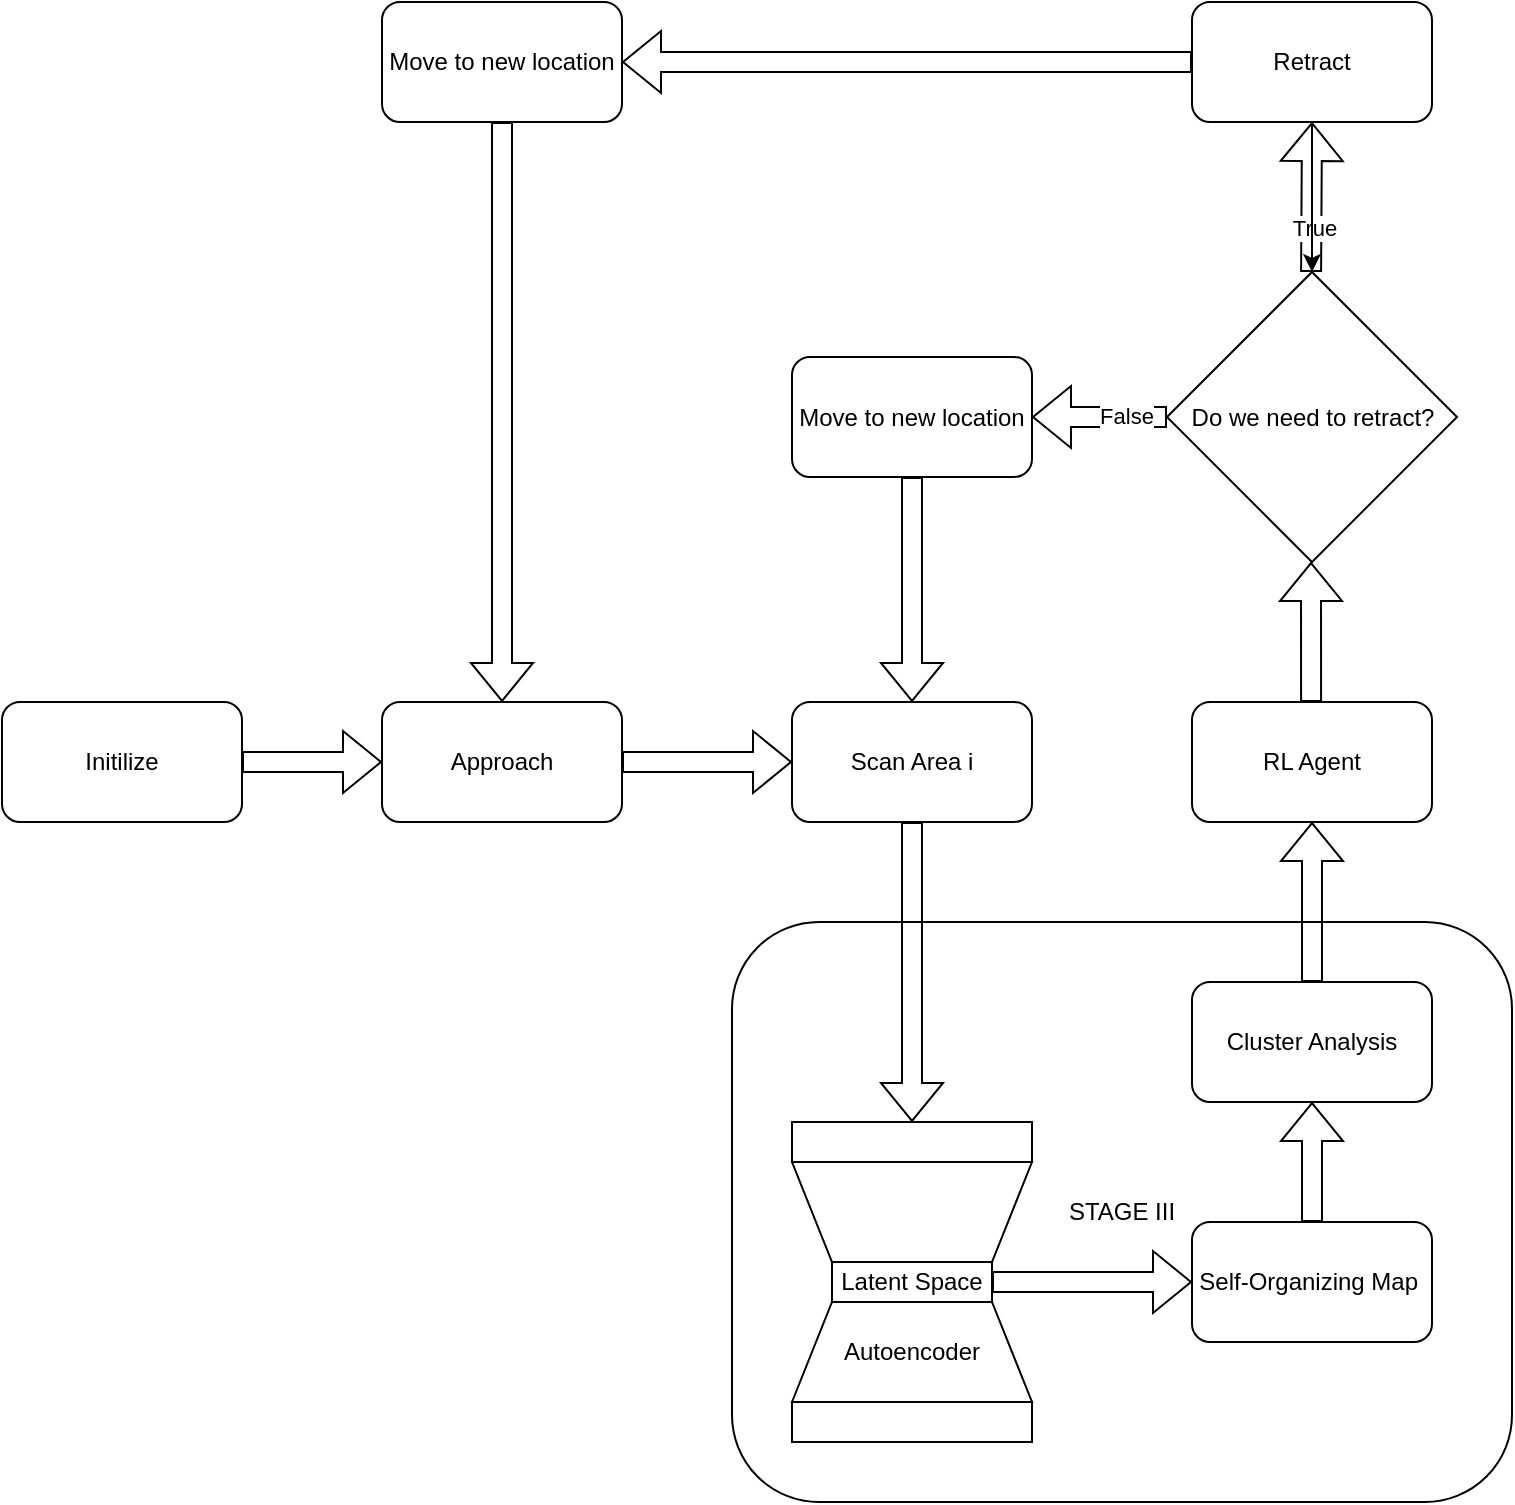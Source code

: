 <mxfile version="24.4.13" type="github">
  <diagram name="Page-1" id="grfy-9qyvnmb-FwdjxF8">
    <mxGraphModel dx="1379" dy="1888" grid="1" gridSize="10" guides="1" tooltips="1" connect="1" arrows="1" fold="1" page="1" pageScale="1" pageWidth="850" pageHeight="1100" math="0" shadow="0">
      <root>
        <mxCell id="0" />
        <mxCell id="1" parent="0" />
        <mxCell id="HAhkqkePmBFDu1ph5tGX-23" value="STAGE III" style="rounded=1;whiteSpace=wrap;html=1;" vertex="1" parent="1">
          <mxGeometry x="425" y="210" width="390" height="290" as="geometry" />
        </mxCell>
        <mxCell id="HAhkqkePmBFDu1ph5tGX-1" value="Scan Area i" style="rounded=1;whiteSpace=wrap;html=1;" vertex="1" parent="1">
          <mxGeometry x="455" y="100" width="120" height="60" as="geometry" />
        </mxCell>
        <mxCell id="HAhkqkePmBFDu1ph5tGX-2" value="" style="shape=flexArrow;endArrow=classic;html=1;rounded=0;entryX=0.5;entryY=0;entryDx=0;entryDy=0;" edge="1" parent="1" source="HAhkqkePmBFDu1ph5tGX-1" target="HAhkqkePmBFDu1ph5tGX-11">
          <mxGeometry width="50" height="50" relative="1" as="geometry">
            <mxPoint x="524.5" y="640" as="sourcePoint" />
            <mxPoint x="515" y="570" as="targetPoint" />
          </mxGeometry>
        </mxCell>
        <mxCell id="HAhkqkePmBFDu1ph5tGX-4" value="Self-Organizing Map&amp;nbsp;" style="rounded=1;whiteSpace=wrap;html=1;" vertex="1" parent="1">
          <mxGeometry x="655" y="360" width="120" height="60" as="geometry" />
        </mxCell>
        <mxCell id="HAhkqkePmBFDu1ph5tGX-5" value="" style="shape=trapezoid;perimeter=trapezoidPerimeter;whiteSpace=wrap;html=1;fixedSize=1;rotation=-180;" vertex="1" parent="1">
          <mxGeometry x="455" y="330" width="120" height="50" as="geometry" />
        </mxCell>
        <mxCell id="HAhkqkePmBFDu1ph5tGX-6" value="Latent Space" style="rounded=0;whiteSpace=wrap;html=1;" vertex="1" parent="1">
          <mxGeometry x="475" y="380" width="80" height="20" as="geometry" />
        </mxCell>
        <mxCell id="HAhkqkePmBFDu1ph5tGX-7" value="Autoencoder" style="shape=trapezoid;perimeter=trapezoidPerimeter;whiteSpace=wrap;html=1;fixedSize=1;rotation=0;" vertex="1" parent="1">
          <mxGeometry x="455" y="400" width="120" height="50" as="geometry" />
        </mxCell>
        <mxCell id="HAhkqkePmBFDu1ph5tGX-11" value="" style="rounded=0;whiteSpace=wrap;html=1;" vertex="1" parent="1">
          <mxGeometry x="455" y="310" width="120" height="20" as="geometry" />
        </mxCell>
        <mxCell id="HAhkqkePmBFDu1ph5tGX-12" value="" style="rounded=0;whiteSpace=wrap;html=1;" vertex="1" parent="1">
          <mxGeometry x="455" y="450" width="120" height="20" as="geometry" />
        </mxCell>
        <mxCell id="HAhkqkePmBFDu1ph5tGX-13" value="" style="shape=flexArrow;endArrow=classic;html=1;rounded=0;entryX=0;entryY=0.5;entryDx=0;entryDy=0;exitX=1;exitY=0.5;exitDx=0;exitDy=0;" edge="1" parent="1" source="HAhkqkePmBFDu1ph5tGX-6" target="HAhkqkePmBFDu1ph5tGX-4">
          <mxGeometry width="50" height="50" relative="1" as="geometry">
            <mxPoint x="505" y="930" as="sourcePoint" />
            <mxPoint x="555" y="880" as="targetPoint" />
          </mxGeometry>
        </mxCell>
        <mxCell id="HAhkqkePmBFDu1ph5tGX-17" value="" style="shape=flexArrow;endArrow=classic;html=1;rounded=0;exitX=0.5;exitY=0;exitDx=0;exitDy=0;entryX=0.5;entryY=1;entryDx=0;entryDy=0;" edge="1" parent="1" source="HAhkqkePmBFDu1ph5tGX-16" target="HAhkqkePmBFDu1ph5tGX-18">
          <mxGeometry width="50" height="50" relative="1" as="geometry">
            <mxPoint x="724.54" y="500" as="sourcePoint" />
            <mxPoint x="724.5" y="430" as="targetPoint" />
          </mxGeometry>
        </mxCell>
        <mxCell id="HAhkqkePmBFDu1ph5tGX-18" value="RL Agent" style="rounded=1;whiteSpace=wrap;html=1;" vertex="1" parent="1">
          <mxGeometry x="655" y="100" width="120" height="60" as="geometry" />
        </mxCell>
        <mxCell id="HAhkqkePmBFDu1ph5tGX-22" value="" style="shape=flexArrow;endArrow=classic;html=1;rounded=0;exitX=0.442;exitY=0;exitDx=0;exitDy=0;exitPerimeter=0;" edge="1" parent="1">
          <mxGeometry width="50" height="50" relative="1" as="geometry">
            <mxPoint x="714.54" y="100" as="sourcePoint" />
            <mxPoint x="714.5" y="30" as="targetPoint" />
          </mxGeometry>
        </mxCell>
        <mxCell id="HAhkqkePmBFDu1ph5tGX-24" value="" style="shape=flexArrow;endArrow=classic;html=1;rounded=0;entryX=0.5;entryY=1;entryDx=0;entryDy=0;" edge="1" parent="1" target="HAhkqkePmBFDu1ph5tGX-16">
          <mxGeometry width="50" height="50" relative="1" as="geometry">
            <mxPoint x="715" y="360" as="sourcePoint" />
            <mxPoint x="715" y="160" as="targetPoint" />
          </mxGeometry>
        </mxCell>
        <mxCell id="HAhkqkePmBFDu1ph5tGX-16" value="Cluster Analysis" style="rounded=1;whiteSpace=wrap;html=1;" vertex="1" parent="1">
          <mxGeometry x="655" y="240" width="120" height="60" as="geometry" />
        </mxCell>
        <mxCell id="HAhkqkePmBFDu1ph5tGX-25" value="Initilize" style="rounded=1;whiteSpace=wrap;html=1;" vertex="1" parent="1">
          <mxGeometry x="60" y="100" width="120" height="60" as="geometry" />
        </mxCell>
        <mxCell id="HAhkqkePmBFDu1ph5tGX-26" value="Approach" style="rounded=1;whiteSpace=wrap;html=1;" vertex="1" parent="1">
          <mxGeometry x="250" y="100" width="120" height="60" as="geometry" />
        </mxCell>
        <mxCell id="HAhkqkePmBFDu1ph5tGX-27" value="" style="shape=flexArrow;endArrow=classic;html=1;rounded=0;exitX=1;exitY=0.5;exitDx=0;exitDy=0;entryX=0;entryY=0.5;entryDx=0;entryDy=0;" edge="1" parent="1" source="HAhkqkePmBFDu1ph5tGX-25" target="HAhkqkePmBFDu1ph5tGX-26">
          <mxGeometry width="50" height="50" relative="1" as="geometry">
            <mxPoint x="180" y="140" as="sourcePoint" />
            <mxPoint x="230" y="90" as="targetPoint" />
          </mxGeometry>
        </mxCell>
        <mxCell id="HAhkqkePmBFDu1ph5tGX-28" value="" style="shape=flexArrow;endArrow=classic;html=1;rounded=0;entryX=0;entryY=0.5;entryDx=0;entryDy=0;" edge="1" parent="1" source="HAhkqkePmBFDu1ph5tGX-26" target="HAhkqkePmBFDu1ph5tGX-1">
          <mxGeometry width="50" height="50" relative="1" as="geometry">
            <mxPoint x="190" y="140" as="sourcePoint" />
            <mxPoint x="260" y="140" as="targetPoint" />
          </mxGeometry>
        </mxCell>
        <mxCell id="HAhkqkePmBFDu1ph5tGX-29" value="Do we need to retract?" style="rhombus;whiteSpace=wrap;html=1;" vertex="1" parent="1">
          <mxGeometry x="642.5" y="-115" width="145" height="145" as="geometry" />
        </mxCell>
        <mxCell id="HAhkqkePmBFDu1ph5tGX-30" value="" style="shape=flexArrow;endArrow=classic;html=1;rounded=0;exitX=0.442;exitY=0;exitDx=0;exitDy=0;exitPerimeter=0;entryX=0.5;entryY=1;entryDx=0;entryDy=0;" edge="1" parent="1" target="HAhkqkePmBFDu1ph5tGX-35">
          <mxGeometry width="50" height="50" relative="1" as="geometry">
            <mxPoint x="714.54" y="-115" as="sourcePoint" />
            <mxPoint x="714.5" y="-185" as="targetPoint" />
          </mxGeometry>
        </mxCell>
        <mxCell id="HAhkqkePmBFDu1ph5tGX-31" value="True" style="edgeLabel;html=1;align=center;verticalAlign=middle;resizable=0;points=[];" vertex="1" connectable="0" parent="HAhkqkePmBFDu1ph5tGX-30">
          <mxGeometry x="-0.4" y="-1" relative="1" as="geometry">
            <mxPoint as="offset" />
          </mxGeometry>
        </mxCell>
        <mxCell id="HAhkqkePmBFDu1ph5tGX-32" value="" style="shape=flexArrow;endArrow=classic;html=1;rounded=0;exitX=0;exitY=0.5;exitDx=0;exitDy=0;entryX=1;entryY=0.5;entryDx=0;entryDy=0;" edge="1" parent="1" source="HAhkqkePmBFDu1ph5tGX-29" target="HAhkqkePmBFDu1ph5tGX-39">
          <mxGeometry width="50" height="50" relative="1" as="geometry">
            <mxPoint x="540.04" y="-70" as="sourcePoint" />
            <mxPoint x="580" y="-42" as="targetPoint" />
          </mxGeometry>
        </mxCell>
        <mxCell id="HAhkqkePmBFDu1ph5tGX-33" value="False" style="edgeLabel;html=1;align=center;verticalAlign=middle;resizable=0;points=[];" vertex="1" connectable="0" parent="HAhkqkePmBFDu1ph5tGX-32">
          <mxGeometry x="-0.4" y="-1" relative="1" as="geometry">
            <mxPoint as="offset" />
          </mxGeometry>
        </mxCell>
        <mxCell id="HAhkqkePmBFDu1ph5tGX-34" value="Move to new location" style="rounded=1;whiteSpace=wrap;html=1;" vertex="1" parent="1">
          <mxGeometry x="250" y="-250" width="120" height="60" as="geometry" />
        </mxCell>
        <mxCell id="HAhkqkePmBFDu1ph5tGX-36" value="" style="edgeStyle=orthogonalEdgeStyle;rounded=0;orthogonalLoop=1;jettySize=auto;html=1;" edge="1" parent="1" source="HAhkqkePmBFDu1ph5tGX-35" target="HAhkqkePmBFDu1ph5tGX-29">
          <mxGeometry relative="1" as="geometry" />
        </mxCell>
        <mxCell id="HAhkqkePmBFDu1ph5tGX-35" value="Retract" style="rounded=1;whiteSpace=wrap;html=1;" vertex="1" parent="1">
          <mxGeometry x="655" y="-250" width="120" height="60" as="geometry" />
        </mxCell>
        <mxCell id="HAhkqkePmBFDu1ph5tGX-37" value="" style="shape=flexArrow;endArrow=classic;html=1;rounded=0;entryX=1;entryY=0.5;entryDx=0;entryDy=0;exitX=0;exitY=0.5;exitDx=0;exitDy=0;" edge="1" parent="1" source="HAhkqkePmBFDu1ph5tGX-35" target="HAhkqkePmBFDu1ph5tGX-34">
          <mxGeometry width="50" height="50" relative="1" as="geometry">
            <mxPoint x="455" y="-150" as="sourcePoint" />
            <mxPoint x="540" y="-150" as="targetPoint" />
          </mxGeometry>
        </mxCell>
        <mxCell id="HAhkqkePmBFDu1ph5tGX-38" value="" style="shape=flexArrow;endArrow=classic;html=1;rounded=0;exitX=0.5;exitY=1;exitDx=0;exitDy=0;" edge="1" parent="1" source="HAhkqkePmBFDu1ph5tGX-34" target="HAhkqkePmBFDu1ph5tGX-26">
          <mxGeometry width="50" height="50" relative="1" as="geometry">
            <mxPoint x="665" y="-210" as="sourcePoint" />
            <mxPoint x="380" y="-210" as="targetPoint" />
          </mxGeometry>
        </mxCell>
        <mxCell id="HAhkqkePmBFDu1ph5tGX-39" value="Move to new location" style="rounded=1;whiteSpace=wrap;html=1;" vertex="1" parent="1">
          <mxGeometry x="455" y="-72.5" width="120" height="60" as="geometry" />
        </mxCell>
        <mxCell id="HAhkqkePmBFDu1ph5tGX-40" value="" style="shape=flexArrow;endArrow=classic;html=1;rounded=0;exitX=0.5;exitY=1;exitDx=0;exitDy=0;" edge="1" parent="1" source="HAhkqkePmBFDu1ph5tGX-39" target="HAhkqkePmBFDu1ph5tGX-1">
          <mxGeometry width="50" height="50" relative="1" as="geometry">
            <mxPoint x="320" y="-180" as="sourcePoint" />
            <mxPoint x="320" y="110" as="targetPoint" />
          </mxGeometry>
        </mxCell>
      </root>
    </mxGraphModel>
  </diagram>
</mxfile>
